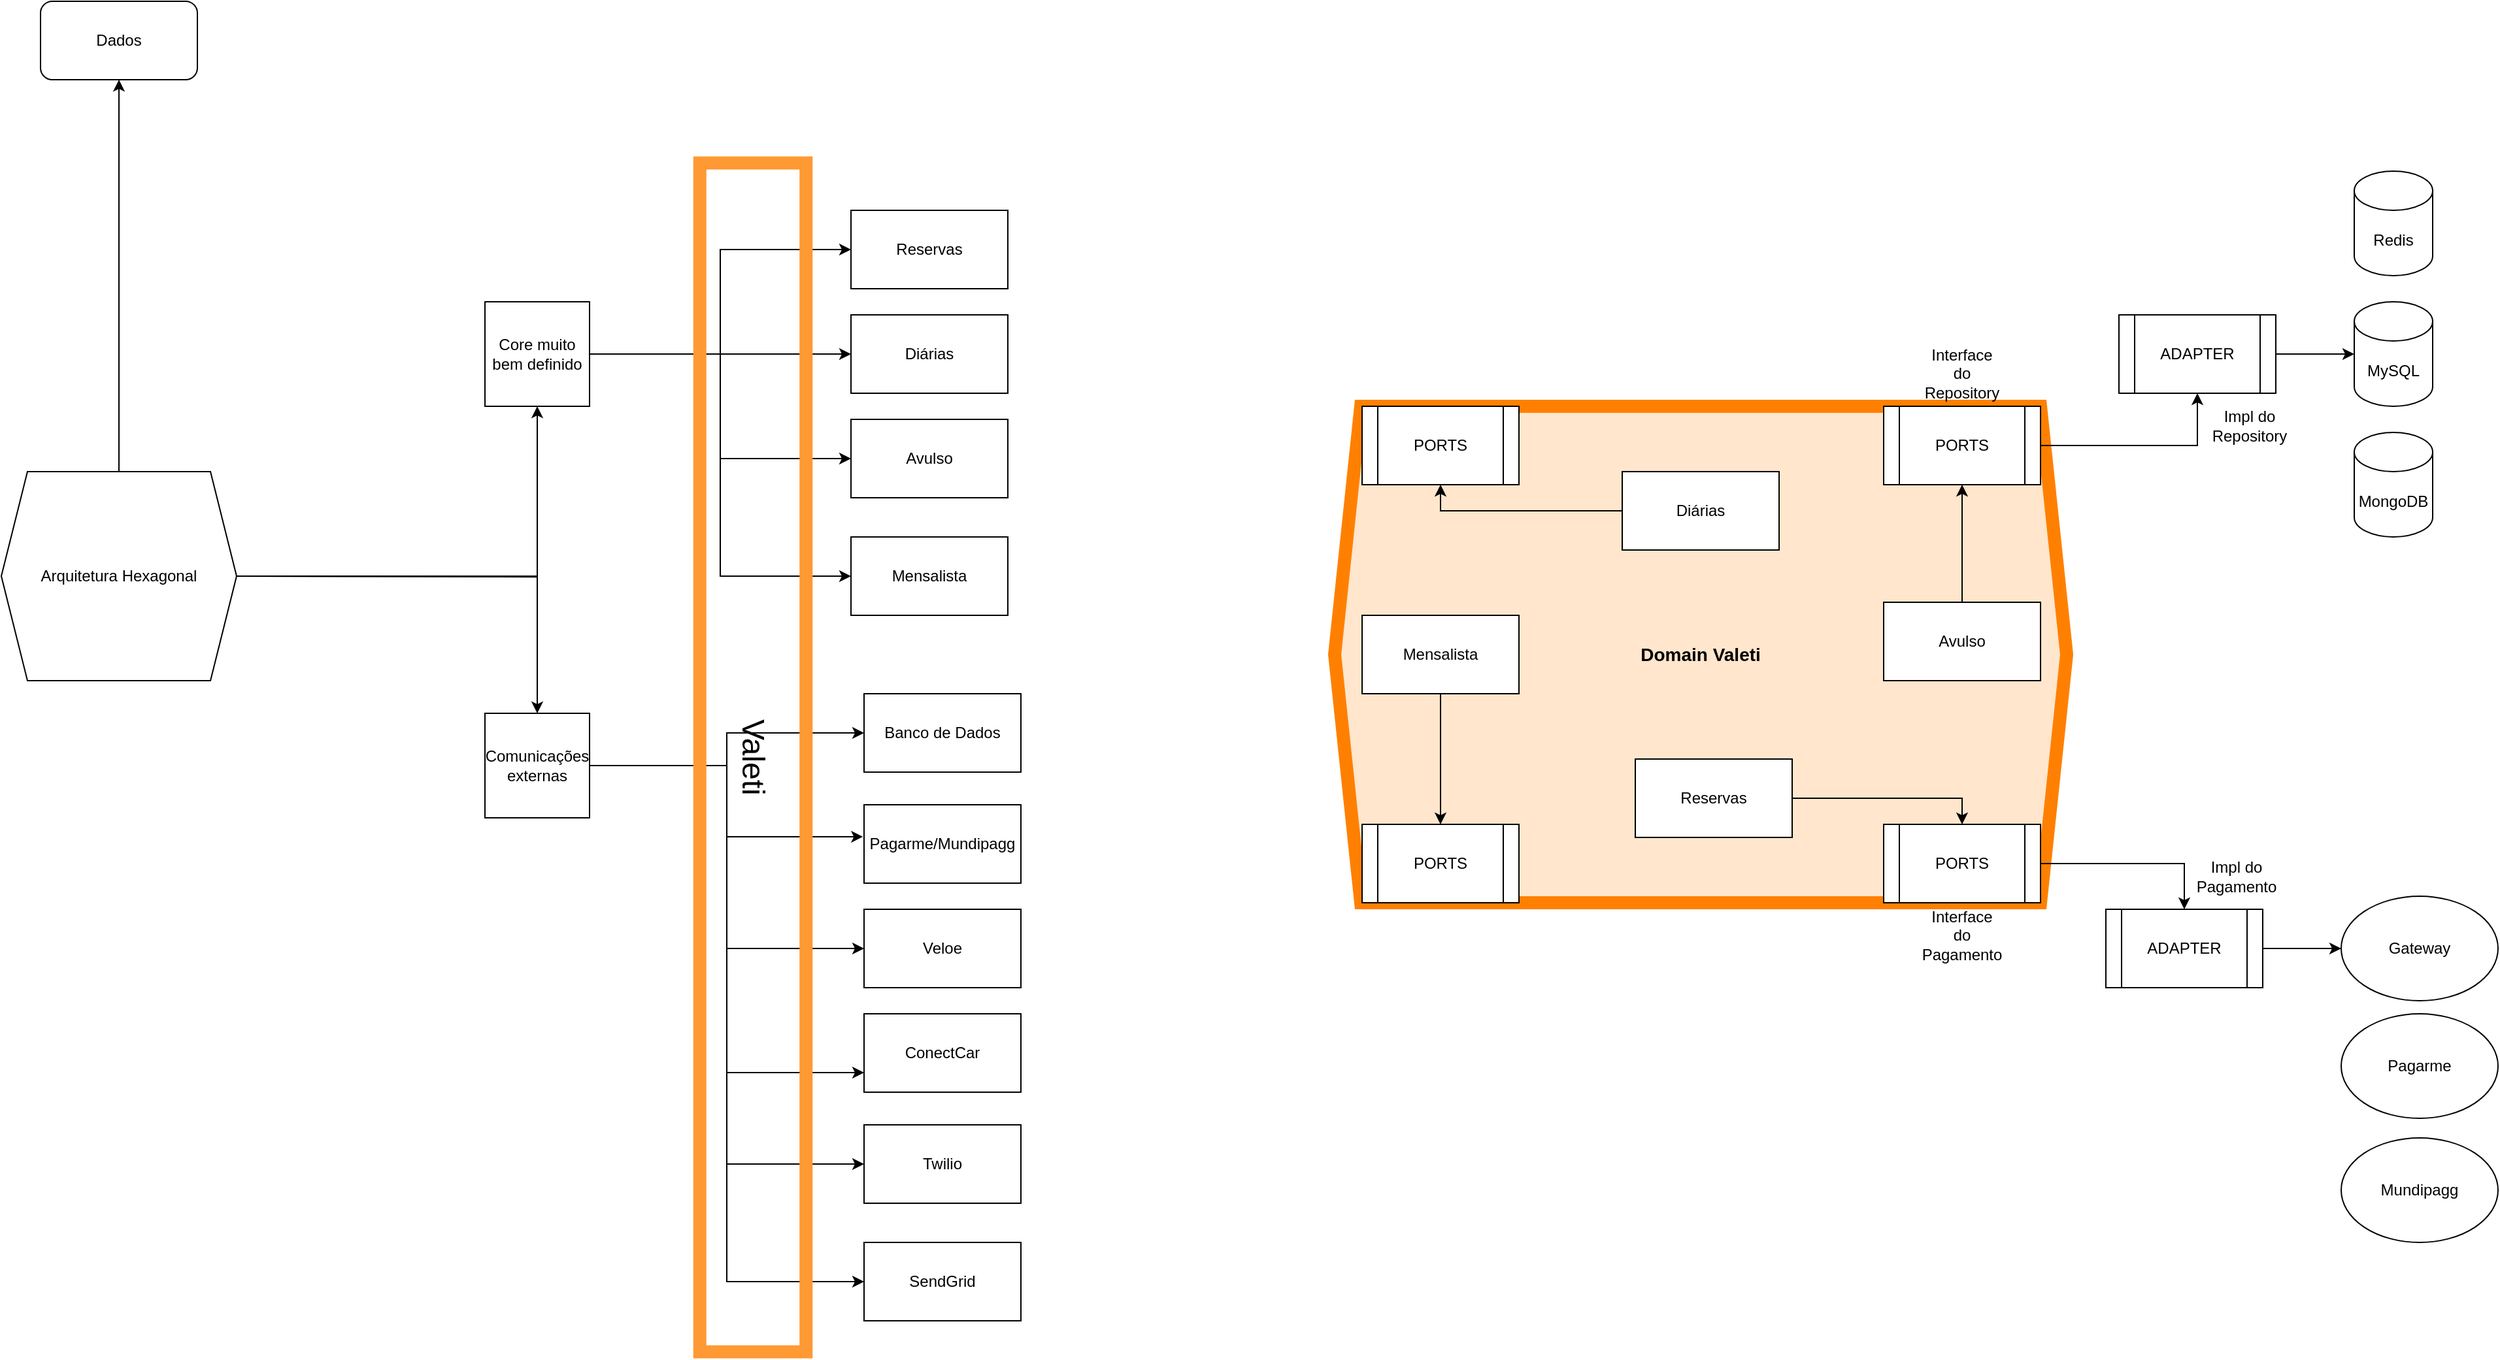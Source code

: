 <mxfile version="26.0.4">
  <diagram name="Página-1" id="LfbOlUPe-BQ44imm1VUP">
    <mxGraphModel dx="1363" dy="779" grid="1" gridSize="10" guides="1" tooltips="1" connect="1" arrows="1" fold="1" page="1" pageScale="1" pageWidth="827" pageHeight="1169" math="0" shadow="0">
      <root>
        <mxCell id="0" />
        <mxCell id="1" parent="0" />
        <mxCell id="S1AVjksew2B80YAE8J_8-24" style="edgeStyle=orthogonalEdgeStyle;rounded=0;orthogonalLoop=1;jettySize=auto;html=1;entryX=-0.007;entryY=0.408;entryDx=0;entryDy=0;entryPerimeter=0;" parent="1" source="S1AVjksew2B80YAE8J_8-13" target="S1AVjksew2B80YAE8J_8-20" edge="1">
          <mxGeometry relative="1" as="geometry" />
        </mxCell>
        <mxCell id="S1AVjksew2B80YAE8J_8-5" style="edgeStyle=orthogonalEdgeStyle;rounded=0;orthogonalLoop=1;jettySize=auto;html=1;" parent="1" target="S1AVjksew2B80YAE8J_8-4" edge="1">
          <mxGeometry relative="1" as="geometry">
            <mxPoint x="200" y="480.059" as="sourcePoint" />
          </mxGeometry>
        </mxCell>
        <mxCell id="S1AVjksew2B80YAE8J_8-14" style="edgeStyle=orthogonalEdgeStyle;rounded=0;orthogonalLoop=1;jettySize=auto;html=1;exitX=1;exitY=0.5;exitDx=0;exitDy=0;" parent="1" source="S1AVjksew2B80YAE8J_8-34" target="S1AVjksew2B80YAE8J_8-13" edge="1">
          <mxGeometry relative="1" as="geometry">
            <mxPoint x="200" y="480.059" as="sourcePoint" />
          </mxGeometry>
        </mxCell>
        <mxCell id="S1AVjksew2B80YAE8J_8-6" style="edgeStyle=orthogonalEdgeStyle;rounded=0;orthogonalLoop=1;jettySize=auto;html=1;entryX=0;entryY=0.5;entryDx=0;entryDy=0;" parent="1" source="S1AVjksew2B80YAE8J_8-4" target="S1AVjksew2B80YAE8J_8-10" edge="1">
          <mxGeometry relative="1" as="geometry">
            <mxPoint x="550" y="430" as="targetPoint" />
          </mxGeometry>
        </mxCell>
        <mxCell id="S1AVjksew2B80YAE8J_8-27" style="edgeStyle=orthogonalEdgeStyle;rounded=0;orthogonalLoop=1;jettySize=auto;html=1;entryX=0;entryY=0.5;entryDx=0;entryDy=0;" parent="1" source="S1AVjksew2B80YAE8J_8-4" target="S1AVjksew2B80YAE8J_8-11" edge="1">
          <mxGeometry relative="1" as="geometry" />
        </mxCell>
        <mxCell id="S1AVjksew2B80YAE8J_8-28" style="edgeStyle=orthogonalEdgeStyle;rounded=0;orthogonalLoop=1;jettySize=auto;html=1;entryX=0;entryY=0.5;entryDx=0;entryDy=0;" parent="1" source="S1AVjksew2B80YAE8J_8-4" target="S1AVjksew2B80YAE8J_8-12" edge="1">
          <mxGeometry relative="1" as="geometry" />
        </mxCell>
        <mxCell id="S1AVjksew2B80YAE8J_8-29" style="edgeStyle=orthogonalEdgeStyle;rounded=0;orthogonalLoop=1;jettySize=auto;html=1;entryX=0;entryY=0.5;entryDx=0;entryDy=0;" parent="1" source="S1AVjksew2B80YAE8J_8-4" target="S1AVjksew2B80YAE8J_8-17" edge="1">
          <mxGeometry relative="1" as="geometry" />
        </mxCell>
        <mxCell id="S1AVjksew2B80YAE8J_8-4" value="Core muito bem definido" style="whiteSpace=wrap;html=1;aspect=fixed;" parent="1" vertex="1">
          <mxGeometry x="390" y="270" width="80" height="80" as="geometry" />
        </mxCell>
        <mxCell id="S1AVjksew2B80YAE8J_8-10" value="Reservas" style="rounded=0;whiteSpace=wrap;html=1;" parent="1" vertex="1">
          <mxGeometry x="670" y="200" width="120" height="60" as="geometry" />
        </mxCell>
        <mxCell id="S1AVjksew2B80YAE8J_8-11" value="Diárias" style="rounded=0;whiteSpace=wrap;html=1;" parent="1" vertex="1">
          <mxGeometry x="670" y="280" width="120" height="60" as="geometry" />
        </mxCell>
        <mxCell id="S1AVjksew2B80YAE8J_8-12" value="Avulso" style="rounded=0;whiteSpace=wrap;html=1;" parent="1" vertex="1">
          <mxGeometry x="670" y="360" width="120" height="60" as="geometry" />
        </mxCell>
        <mxCell id="S1AVjksew2B80YAE8J_8-25" style="edgeStyle=orthogonalEdgeStyle;rounded=0;orthogonalLoop=1;jettySize=auto;html=1;entryX=0;entryY=0.5;entryDx=0;entryDy=0;" parent="1" source="S1AVjksew2B80YAE8J_8-13" target="S1AVjksew2B80YAE8J_8-21" edge="1">
          <mxGeometry relative="1" as="geometry" />
        </mxCell>
        <mxCell id="S1AVjksew2B80YAE8J_8-26" style="edgeStyle=orthogonalEdgeStyle;rounded=0;orthogonalLoop=1;jettySize=auto;html=1;entryX=0;entryY=0.75;entryDx=0;entryDy=0;" parent="1" source="S1AVjksew2B80YAE8J_8-13" target="S1AVjksew2B80YAE8J_8-22" edge="1">
          <mxGeometry relative="1" as="geometry" />
        </mxCell>
        <mxCell id="S1AVjksew2B80YAE8J_8-31" style="edgeStyle=orthogonalEdgeStyle;rounded=0;orthogonalLoop=1;jettySize=auto;html=1;entryX=0;entryY=0.5;entryDx=0;entryDy=0;" parent="1" source="S1AVjksew2B80YAE8J_8-13" target="S1AVjksew2B80YAE8J_8-30" edge="1">
          <mxGeometry relative="1" as="geometry" />
        </mxCell>
        <mxCell id="S1AVjksew2B80YAE8J_8-33" style="edgeStyle=orthogonalEdgeStyle;rounded=0;orthogonalLoop=1;jettySize=auto;html=1;entryX=0;entryY=0.5;entryDx=0;entryDy=0;" parent="1" source="S1AVjksew2B80YAE8J_8-13" target="S1AVjksew2B80YAE8J_8-32" edge="1">
          <mxGeometry relative="1" as="geometry" />
        </mxCell>
        <mxCell id="S1AVjksew2B80YAE8J_8-13" value="Comunicações externas" style="whiteSpace=wrap;html=1;aspect=fixed;" parent="1" vertex="1">
          <mxGeometry x="390" y="585" width="80" height="80" as="geometry" />
        </mxCell>
        <mxCell id="S1AVjksew2B80YAE8J_8-16" style="edgeStyle=orthogonalEdgeStyle;rounded=0;orthogonalLoop=1;jettySize=auto;html=1;entryX=0;entryY=0.5;entryDx=0;entryDy=0;" parent="1" source="S1AVjksew2B80YAE8J_8-13" target="S1AVjksew2B80YAE8J_8-19" edge="1">
          <mxGeometry relative="1" as="geometry">
            <mxPoint x="570" y="625" as="targetPoint" />
            <Array as="points">
              <mxPoint x="575" y="625" />
              <mxPoint x="575" y="600" />
            </Array>
          </mxGeometry>
        </mxCell>
        <mxCell id="S1AVjksew2B80YAE8J_8-17" value="Mensalista" style="rounded=0;whiteSpace=wrap;html=1;" parent="1" vertex="1">
          <mxGeometry x="670" y="450" width="120" height="60" as="geometry" />
        </mxCell>
        <mxCell id="S1AVjksew2B80YAE8J_8-18" value="Valeti" style="rounded=0;whiteSpace=wrap;html=1;rotation=90;fillColor=none;strokeColor=#FF9933;strokeWidth=10;fontSize=24;" parent="1" vertex="1">
          <mxGeometry x="140" y="578.13" width="910" height="81.25" as="geometry" />
        </mxCell>
        <mxCell id="S1AVjksew2B80YAE8J_8-19" value="Banco de Dados" style="rounded=0;whiteSpace=wrap;html=1;" parent="1" vertex="1">
          <mxGeometry x="680" y="570" width="120" height="60" as="geometry" />
        </mxCell>
        <mxCell id="S1AVjksew2B80YAE8J_8-20" value="Pagarme/Mundipagg" style="rounded=0;whiteSpace=wrap;html=1;" parent="1" vertex="1">
          <mxGeometry x="680" y="655" width="120" height="60" as="geometry" />
        </mxCell>
        <mxCell id="S1AVjksew2B80YAE8J_8-21" value="Veloe" style="rounded=0;whiteSpace=wrap;html=1;" parent="1" vertex="1">
          <mxGeometry x="680" y="735" width="120" height="60" as="geometry" />
        </mxCell>
        <mxCell id="S1AVjksew2B80YAE8J_8-22" value="ConectCar" style="rounded=0;whiteSpace=wrap;html=1;" parent="1" vertex="1">
          <mxGeometry x="680" y="815" width="120" height="60" as="geometry" />
        </mxCell>
        <mxCell id="S1AVjksew2B80YAE8J_8-30" value="Twilio" style="rounded=0;whiteSpace=wrap;html=1;" parent="1" vertex="1">
          <mxGeometry x="680" y="900" width="120" height="60" as="geometry" />
        </mxCell>
        <mxCell id="S1AVjksew2B80YAE8J_8-32" value="SendGrid" style="rounded=0;whiteSpace=wrap;html=1;" parent="1" vertex="1">
          <mxGeometry x="680" y="990" width="120" height="60" as="geometry" />
        </mxCell>
        <mxCell id="S1AVjksew2B80YAE8J_8-36" style="edgeStyle=orthogonalEdgeStyle;rounded=0;orthogonalLoop=1;jettySize=auto;html=1;exitX=0.5;exitY=0;exitDx=0;exitDy=0;" parent="1" source="S1AVjksew2B80YAE8J_8-34" edge="1">
          <mxGeometry relative="1" as="geometry">
            <mxPoint x="110" y="100" as="targetPoint" />
          </mxGeometry>
        </mxCell>
        <mxCell id="S1AVjksew2B80YAE8J_8-34" value="Arquitetura Hexagonal" style="shape=hexagon;perimeter=hexagonPerimeter2;whiteSpace=wrap;html=1;fixedSize=1;" parent="1" vertex="1">
          <mxGeometry x="20" y="400" width="180" height="160" as="geometry" />
        </mxCell>
        <mxCell id="S1AVjksew2B80YAE8J_8-37" value="Dados" style="rounded=1;whiteSpace=wrap;html=1;" parent="1" vertex="1">
          <mxGeometry x="50" y="40" width="120" height="60" as="geometry" />
        </mxCell>
        <mxCell id="S1AVjksew2B80YAE8J_8-38" value="&lt;font style=&quot;font-size: 14px;&quot;&gt;&lt;b style=&quot;&quot;&gt;Domain Valeti&lt;/b&gt;&lt;/font&gt;" style="shape=hexagon;perimeter=hexagonPerimeter2;whiteSpace=wrap;html=1;fixedSize=1;fillColor=#ffe6cc;strokeColor=#FF8000;strokeWidth=10;" parent="1" vertex="1">
          <mxGeometry x="1040" y="350" width="560" height="380" as="geometry" />
        </mxCell>
        <mxCell id="S1AVjksew2B80YAE8J_8-47" style="edgeStyle=orthogonalEdgeStyle;rounded=0;orthogonalLoop=1;jettySize=auto;html=1;entryX=0.5;entryY=0;entryDx=0;entryDy=0;" parent="1" source="S1AVjksew2B80YAE8J_8-39" target="S1AVjksew2B80YAE8J_8-43" edge="1">
          <mxGeometry relative="1" as="geometry" />
        </mxCell>
        <mxCell id="S1AVjksew2B80YAE8J_8-39" value="Reservas" style="rounded=0;whiteSpace=wrap;html=1;" parent="1" vertex="1">
          <mxGeometry x="1270" y="620" width="120" height="60" as="geometry" />
        </mxCell>
        <mxCell id="S1AVjksew2B80YAE8J_8-50" style="edgeStyle=orthogonalEdgeStyle;rounded=0;orthogonalLoop=1;jettySize=auto;html=1;entryX=0.5;entryY=0;entryDx=0;entryDy=0;" parent="1" source="S1AVjksew2B80YAE8J_8-40" target="S1AVjksew2B80YAE8J_8-46" edge="1">
          <mxGeometry relative="1" as="geometry" />
        </mxCell>
        <mxCell id="S1AVjksew2B80YAE8J_8-40" value="Mensalista" style="rounded=0;whiteSpace=wrap;html=1;" parent="1" vertex="1">
          <mxGeometry x="1061" y="510" width="120" height="60" as="geometry" />
        </mxCell>
        <mxCell id="S1AVjksew2B80YAE8J_8-48" style="edgeStyle=orthogonalEdgeStyle;rounded=0;orthogonalLoop=1;jettySize=auto;html=1;entryX=0.5;entryY=1;entryDx=0;entryDy=0;" parent="1" source="S1AVjksew2B80YAE8J_8-41" target="S1AVjksew2B80YAE8J_8-45" edge="1">
          <mxGeometry relative="1" as="geometry" />
        </mxCell>
        <mxCell id="S1AVjksew2B80YAE8J_8-41" value="Avulso" style="rounded=0;whiteSpace=wrap;html=1;" parent="1" vertex="1">
          <mxGeometry x="1460" y="500" width="120" height="60" as="geometry" />
        </mxCell>
        <mxCell id="S1AVjksew2B80YAE8J_8-49" style="edgeStyle=orthogonalEdgeStyle;rounded=0;orthogonalLoop=1;jettySize=auto;html=1;entryX=0.5;entryY=1;entryDx=0;entryDy=0;" parent="1" source="S1AVjksew2B80YAE8J_8-42" target="S1AVjksew2B80YAE8J_8-44" edge="1">
          <mxGeometry relative="1" as="geometry" />
        </mxCell>
        <mxCell id="S1AVjksew2B80YAE8J_8-42" value="Diárias" style="rounded=0;whiteSpace=wrap;html=1;" parent="1" vertex="1">
          <mxGeometry x="1260" y="400" width="120" height="60" as="geometry" />
        </mxCell>
        <mxCell id="S1AVjksew2B80YAE8J_8-63" style="edgeStyle=orthogonalEdgeStyle;rounded=0;orthogonalLoop=1;jettySize=auto;html=1;" parent="1" source="S1AVjksew2B80YAE8J_8-43" target="S1AVjksew2B80YAE8J_8-62" edge="1">
          <mxGeometry relative="1" as="geometry" />
        </mxCell>
        <mxCell id="S1AVjksew2B80YAE8J_8-43" value="PORTS" style="shape=process;whiteSpace=wrap;html=1;backgroundOutline=1;" parent="1" vertex="1">
          <mxGeometry x="1460" y="670" width="120" height="60" as="geometry" />
        </mxCell>
        <mxCell id="S1AVjksew2B80YAE8J_8-44" value="PORTS" style="shape=process;whiteSpace=wrap;html=1;backgroundOutline=1;" parent="1" vertex="1">
          <mxGeometry x="1061" y="350" width="120" height="60" as="geometry" />
        </mxCell>
        <mxCell id="S1AVjksew2B80YAE8J_8-55" style="edgeStyle=orthogonalEdgeStyle;rounded=0;orthogonalLoop=1;jettySize=auto;html=1;entryX=0.5;entryY=1;entryDx=0;entryDy=0;" parent="1" source="S1AVjksew2B80YAE8J_8-45" target="S1AVjksew2B80YAE8J_8-51" edge="1">
          <mxGeometry relative="1" as="geometry" />
        </mxCell>
        <mxCell id="S1AVjksew2B80YAE8J_8-45" value="PORTS" style="shape=process;whiteSpace=wrap;html=1;backgroundOutline=1;" parent="1" vertex="1">
          <mxGeometry x="1460" y="350" width="120" height="60" as="geometry" />
        </mxCell>
        <mxCell id="S1AVjksew2B80YAE8J_8-46" value="PORTS" style="shape=process;whiteSpace=wrap;html=1;backgroundOutline=1;" parent="1" vertex="1">
          <mxGeometry x="1061" y="670" width="120" height="60" as="geometry" />
        </mxCell>
        <mxCell id="S1AVjksew2B80YAE8J_8-51" value="ADAPTER" style="shape=process;whiteSpace=wrap;html=1;backgroundOutline=1;" parent="1" vertex="1">
          <mxGeometry x="1640" y="280" width="120" height="60" as="geometry" />
        </mxCell>
        <mxCell id="S1AVjksew2B80YAE8J_8-53" value="MySQL" style="shape=cylinder3;whiteSpace=wrap;html=1;boundedLbl=1;backgroundOutline=1;size=15;" parent="1" vertex="1">
          <mxGeometry x="1820" y="270" width="60" height="80" as="geometry" />
        </mxCell>
        <mxCell id="S1AVjksew2B80YAE8J_8-56" style="edgeStyle=orthogonalEdgeStyle;rounded=0;orthogonalLoop=1;jettySize=auto;html=1;entryX=0;entryY=0.5;entryDx=0;entryDy=0;entryPerimeter=0;" parent="1" source="S1AVjksew2B80YAE8J_8-51" target="S1AVjksew2B80YAE8J_8-53" edge="1">
          <mxGeometry relative="1" as="geometry" />
        </mxCell>
        <mxCell id="S1AVjksew2B80YAE8J_8-57" value="Interface do Repository" style="text;html=1;align=center;verticalAlign=middle;whiteSpace=wrap;rounded=0;" parent="1" vertex="1">
          <mxGeometry x="1490" y="310" width="60" height="30" as="geometry" />
        </mxCell>
        <mxCell id="S1AVjksew2B80YAE8J_8-58" value="Impl do Repository" style="text;html=1;align=center;verticalAlign=middle;whiteSpace=wrap;rounded=0;" parent="1" vertex="1">
          <mxGeometry x="1710" y="350" width="60" height="30" as="geometry" />
        </mxCell>
        <mxCell id="S1AVjksew2B80YAE8J_8-59" value="MongoDB" style="shape=cylinder3;whiteSpace=wrap;html=1;boundedLbl=1;backgroundOutline=1;size=15;" parent="1" vertex="1">
          <mxGeometry x="1820" y="370" width="60" height="80" as="geometry" />
        </mxCell>
        <mxCell id="S1AVjksew2B80YAE8J_8-60" value="Redis" style="shape=cylinder3;whiteSpace=wrap;html=1;boundedLbl=1;backgroundOutline=1;size=15;" parent="1" vertex="1">
          <mxGeometry x="1820" y="170" width="60" height="80" as="geometry" />
        </mxCell>
        <mxCell id="S1AVjksew2B80YAE8J_8-67" style="edgeStyle=orthogonalEdgeStyle;rounded=0;orthogonalLoop=1;jettySize=auto;html=1;entryX=0;entryY=0.5;entryDx=0;entryDy=0;" parent="1" source="S1AVjksew2B80YAE8J_8-62" target="S1AVjksew2B80YAE8J_8-64" edge="1">
          <mxGeometry relative="1" as="geometry" />
        </mxCell>
        <mxCell id="S1AVjksew2B80YAE8J_8-62" value="ADAPTER" style="shape=process;whiteSpace=wrap;html=1;backgroundOutline=1;" parent="1" vertex="1">
          <mxGeometry x="1630" y="735" width="120" height="60" as="geometry" />
        </mxCell>
        <mxCell id="S1AVjksew2B80YAE8J_8-64" value="Gateway" style="ellipse;whiteSpace=wrap;html=1;" parent="1" vertex="1">
          <mxGeometry x="1810" y="725" width="120" height="80" as="geometry" />
        </mxCell>
        <mxCell id="S1AVjksew2B80YAE8J_8-65" value="Interface do Pagamento" style="text;html=1;align=center;verticalAlign=middle;whiteSpace=wrap;rounded=0;" parent="1" vertex="1">
          <mxGeometry x="1490" y="740" width="60" height="30" as="geometry" />
        </mxCell>
        <mxCell id="S1AVjksew2B80YAE8J_8-66" value="Impl do Pagamento" style="text;html=1;align=center;verticalAlign=middle;whiteSpace=wrap;rounded=0;" parent="1" vertex="1">
          <mxGeometry x="1700" y="695" width="60" height="30" as="geometry" />
        </mxCell>
        <mxCell id="S1AVjksew2B80YAE8J_8-68" value="Pagarme" style="ellipse;whiteSpace=wrap;html=1;" parent="1" vertex="1">
          <mxGeometry x="1810" y="815" width="120" height="80" as="geometry" />
        </mxCell>
        <mxCell id="S1AVjksew2B80YAE8J_8-69" value="Mundipagg" style="ellipse;whiteSpace=wrap;html=1;" parent="1" vertex="1">
          <mxGeometry x="1810" y="910" width="120" height="80" as="geometry" />
        </mxCell>
      </root>
    </mxGraphModel>
  </diagram>
</mxfile>
